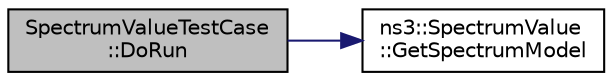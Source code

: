 digraph "SpectrumValueTestCase::DoRun"
{
 // LATEX_PDF_SIZE
  edge [fontname="Helvetica",fontsize="10",labelfontname="Helvetica",labelfontsize="10"];
  node [fontname="Helvetica",fontsize="10",shape=record];
  rankdir="LR";
  Node1 [label="SpectrumValueTestCase\l::DoRun",height=0.2,width=0.4,color="black", fillcolor="grey75", style="filled", fontcolor="black",tooltip="Implementation to actually run this TestCase."];
  Node1 -> Node2 [color="midnightblue",fontsize="10",style="solid",fontname="Helvetica"];
  Node2 [label="ns3::SpectrumValue\l::GetSpectrumModel",height=0.2,width=0.4,color="black", fillcolor="white", style="filled",URL="$classns3_1_1_spectrum_value.html#ab578ea0d478ab8a234d3cf10a45fd27f",tooltip=" "];
}
